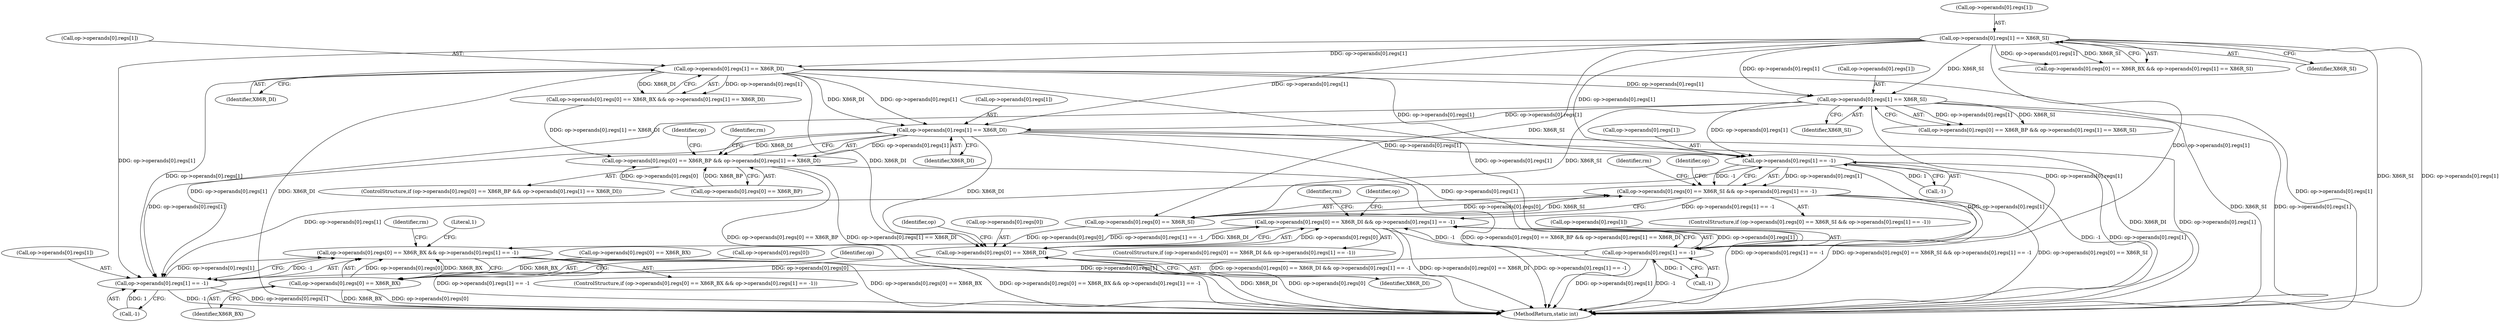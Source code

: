 digraph "0_radare2_f17bfd9f1da05f30f23a4dd05e9d2363e1406948@API" {
"1000839" [label="(Call,op->operands[0].regs[1] == X86R_DI)"];
"1000752" [label="(Call,op->operands[0].regs[1] == X86R_SI)"];
"1000781" [label="(Call,op->operands[0].regs[1] == X86R_DI)"];
"1000810" [label="(Call,op->operands[0].regs[1] == X86R_SI)"];
"1000827" [label="(Call,op->operands[0].regs[0] == X86R_BP && op->operands[0].regs[1] == X86R_DI)"];
"1000868" [label="(Call,op->operands[0].regs[1] == -1)"];
"1000856" [label="(Call,op->operands[0].regs[0] == X86R_SI && op->operands[0].regs[1] == -1)"];
"1000886" [label="(Call,op->operands[0].regs[0] == X86R_DI && op->operands[0].regs[1] == -1)"];
"1000916" [label="(Call,op->operands[0].regs[0] == X86R_BX && op->operands[0].regs[1] == -1)"];
"1000898" [label="(Call,op->operands[0].regs[1] == -1)"];
"1000928" [label="(Call,op->operands[0].regs[1] == -1)"];
"1000887" [label="(Call,op->operands[0].regs[0] == X86R_DI)"];
"1000917" [label="(Call,op->operands[0].regs[0] == X86R_BX)"];
"1000849" [label="(Identifier,X86R_DI)"];
"1000791" [label="(Identifier,X86R_DI)"];
"1000922" [label="(Identifier,op)"];
"1000770" [label="(Call,op->operands[0].regs[0] == X86R_BX)"];
"1003216" [label="(MethodReturn,static int)"];
"1000897" [label="(Identifier,X86R_DI)"];
"1000942" [label="(Identifier,rm)"];
"1000862" [label="(Identifier,op)"];
"1000938" [label="(Call,-1)"];
"1000857" [label="(Call,op->operands[0].regs[0] == X86R_SI)"];
"1000798" [label="(Call,op->operands[0].regs[0] == X86R_BP && op->operands[0].regs[1] == X86R_SI)"];
"1000828" [label="(Call,op->operands[0].regs[0] == X86R_BP)"];
"1000929" [label="(Call,op->operands[0].regs[1])"];
"1000903" [label="(Identifier,op)"];
"1000827" [label="(Call,op->operands[0].regs[0] == X86R_BP && op->operands[0].regs[1] == X86R_DI)"];
"1000810" [label="(Call,op->operands[0].regs[1] == X86R_SI)"];
"1000781" [label="(Call,op->operands[0].regs[1] == X86R_DI)"];
"1000868" [label="(Call,op->operands[0].regs[1] == -1)"];
"1000840" [label="(Call,op->operands[0].regs[1])"];
"1000752" [label="(Call,op->operands[0].regs[1] == X86R_SI)"];
"1000769" [label="(Call,op->operands[0].regs[0] == X86R_BX && op->operands[0].regs[1] == X86R_DI)"];
"1000856" [label="(Call,op->operands[0].regs[0] == X86R_SI && op->operands[0].regs[1] == -1)"];
"1000740" [label="(Call,op->operands[0].regs[0] == X86R_BX && op->operands[0].regs[1] == X86R_SI)"];
"1000898" [label="(Call,op->operands[0].regs[1] == -1)"];
"1000915" [label="(ControlStructure,if (op->operands[0].regs[0] == X86R_BX && op->operands[0].regs[1] == -1))"];
"1000839" [label="(Call,op->operands[0].regs[1] == X86R_DI)"];
"1000820" [label="(Identifier,X86R_SI)"];
"1000855" [label="(ControlStructure,if (op->operands[0].regs[0] == X86R_SI && op->operands[0].regs[1] == -1))"];
"1000918" [label="(Call,op->operands[0].regs[0])"];
"1000892" [label="(Identifier,op)"];
"1000888" [label="(Call,op->operands[0].regs[0])"];
"1000826" [label="(ControlStructure,if (op->operands[0].regs[0] == X86R_BP && op->operands[0].regs[1] == X86R_DI))"];
"1000782" [label="(Call,op->operands[0].regs[1])"];
"1000878" [label="(Call,-1)"];
"1000885" [label="(ControlStructure,if (op->operands[0].regs[0] == X86R_DI && op->operands[0].regs[1] == -1))"];
"1000917" [label="(Call,op->operands[0].regs[0] == X86R_BX)"];
"1000927" [label="(Identifier,X86R_BX)"];
"1000753" [label="(Call,op->operands[0].regs[1])"];
"1000882" [label="(Identifier,rm)"];
"1000852" [label="(Identifier,rm)"];
"1000948" [label="(Literal,1)"];
"1000869" [label="(Call,op->operands[0].regs[1])"];
"1000762" [label="(Identifier,X86R_SI)"];
"1000933" [label="(Identifier,op)"];
"1000928" [label="(Call,op->operands[0].regs[1] == -1)"];
"1000908" [label="(Call,-1)"];
"1000887" [label="(Call,op->operands[0].regs[0] == X86R_DI)"];
"1000886" [label="(Call,op->operands[0].regs[0] == X86R_DI && op->operands[0].regs[1] == -1)"];
"1000916" [label="(Call,op->operands[0].regs[0] == X86R_BX && op->operands[0].regs[1] == -1)"];
"1000912" [label="(Identifier,rm)"];
"1000899" [label="(Call,op->operands[0].regs[1])"];
"1000811" [label="(Call,op->operands[0].regs[1])"];
"1000839" -> "1000827"  [label="AST: "];
"1000839" -> "1000849"  [label="CFG: "];
"1000840" -> "1000839"  [label="AST: "];
"1000849" -> "1000839"  [label="AST: "];
"1000827" -> "1000839"  [label="CFG: "];
"1000839" -> "1003216"  [label="DDG: X86R_DI"];
"1000839" -> "1003216"  [label="DDG: op->operands[0].regs[1]"];
"1000839" -> "1000827"  [label="DDG: op->operands[0].regs[1]"];
"1000839" -> "1000827"  [label="DDG: X86R_DI"];
"1000752" -> "1000839"  [label="DDG: op->operands[0].regs[1]"];
"1000781" -> "1000839"  [label="DDG: op->operands[0].regs[1]"];
"1000781" -> "1000839"  [label="DDG: X86R_DI"];
"1000810" -> "1000839"  [label="DDG: op->operands[0].regs[1]"];
"1000839" -> "1000868"  [label="DDG: op->operands[0].regs[1]"];
"1000839" -> "1000887"  [label="DDG: X86R_DI"];
"1000839" -> "1000898"  [label="DDG: op->operands[0].regs[1]"];
"1000839" -> "1000928"  [label="DDG: op->operands[0].regs[1]"];
"1000752" -> "1000740"  [label="AST: "];
"1000752" -> "1000762"  [label="CFG: "];
"1000753" -> "1000752"  [label="AST: "];
"1000762" -> "1000752"  [label="AST: "];
"1000740" -> "1000752"  [label="CFG: "];
"1000752" -> "1003216"  [label="DDG: X86R_SI"];
"1000752" -> "1003216"  [label="DDG: op->operands[0].regs[1]"];
"1000752" -> "1000740"  [label="DDG: op->operands[0].regs[1]"];
"1000752" -> "1000740"  [label="DDG: X86R_SI"];
"1000752" -> "1000781"  [label="DDG: op->operands[0].regs[1]"];
"1000752" -> "1000810"  [label="DDG: op->operands[0].regs[1]"];
"1000752" -> "1000810"  [label="DDG: X86R_SI"];
"1000752" -> "1000857"  [label="DDG: X86R_SI"];
"1000752" -> "1000868"  [label="DDG: op->operands[0].regs[1]"];
"1000752" -> "1000898"  [label="DDG: op->operands[0].regs[1]"];
"1000752" -> "1000928"  [label="DDG: op->operands[0].regs[1]"];
"1000781" -> "1000769"  [label="AST: "];
"1000781" -> "1000791"  [label="CFG: "];
"1000782" -> "1000781"  [label="AST: "];
"1000791" -> "1000781"  [label="AST: "];
"1000769" -> "1000781"  [label="CFG: "];
"1000781" -> "1003216"  [label="DDG: X86R_DI"];
"1000781" -> "1003216"  [label="DDG: op->operands[0].regs[1]"];
"1000781" -> "1000769"  [label="DDG: op->operands[0].regs[1]"];
"1000781" -> "1000769"  [label="DDG: X86R_DI"];
"1000781" -> "1000810"  [label="DDG: op->operands[0].regs[1]"];
"1000781" -> "1000868"  [label="DDG: op->operands[0].regs[1]"];
"1000781" -> "1000887"  [label="DDG: X86R_DI"];
"1000781" -> "1000898"  [label="DDG: op->operands[0].regs[1]"];
"1000781" -> "1000928"  [label="DDG: op->operands[0].regs[1]"];
"1000810" -> "1000798"  [label="AST: "];
"1000810" -> "1000820"  [label="CFG: "];
"1000811" -> "1000810"  [label="AST: "];
"1000820" -> "1000810"  [label="AST: "];
"1000798" -> "1000810"  [label="CFG: "];
"1000810" -> "1003216"  [label="DDG: X86R_SI"];
"1000810" -> "1003216"  [label="DDG: op->operands[0].regs[1]"];
"1000810" -> "1000798"  [label="DDG: op->operands[0].regs[1]"];
"1000810" -> "1000798"  [label="DDG: X86R_SI"];
"1000810" -> "1000857"  [label="DDG: X86R_SI"];
"1000810" -> "1000868"  [label="DDG: op->operands[0].regs[1]"];
"1000810" -> "1000898"  [label="DDG: op->operands[0].regs[1]"];
"1000810" -> "1000928"  [label="DDG: op->operands[0].regs[1]"];
"1000827" -> "1000826"  [label="AST: "];
"1000827" -> "1000828"  [label="CFG: "];
"1000828" -> "1000827"  [label="AST: "];
"1000852" -> "1000827"  [label="CFG: "];
"1000862" -> "1000827"  [label="CFG: "];
"1000827" -> "1003216"  [label="DDG: op->operands[0].regs[0] == X86R_BP && op->operands[0].regs[1] == X86R_DI"];
"1000827" -> "1003216"  [label="DDG: op->operands[0].regs[0] == X86R_BP"];
"1000827" -> "1003216"  [label="DDG: op->operands[0].regs[1] == X86R_DI"];
"1000828" -> "1000827"  [label="DDG: op->operands[0].regs[0]"];
"1000828" -> "1000827"  [label="DDG: X86R_BP"];
"1000769" -> "1000827"  [label="DDG: op->operands[0].regs[1] == X86R_DI"];
"1000868" -> "1000856"  [label="AST: "];
"1000868" -> "1000878"  [label="CFG: "];
"1000869" -> "1000868"  [label="AST: "];
"1000878" -> "1000868"  [label="AST: "];
"1000856" -> "1000868"  [label="CFG: "];
"1000868" -> "1003216"  [label="DDG: -1"];
"1000868" -> "1003216"  [label="DDG: op->operands[0].regs[1]"];
"1000868" -> "1000856"  [label="DDG: op->operands[0].regs[1]"];
"1000868" -> "1000856"  [label="DDG: -1"];
"1000878" -> "1000868"  [label="DDG: 1"];
"1000868" -> "1000898"  [label="DDG: op->operands[0].regs[1]"];
"1000868" -> "1000928"  [label="DDG: op->operands[0].regs[1]"];
"1000856" -> "1000855"  [label="AST: "];
"1000856" -> "1000857"  [label="CFG: "];
"1000857" -> "1000856"  [label="AST: "];
"1000882" -> "1000856"  [label="CFG: "];
"1000892" -> "1000856"  [label="CFG: "];
"1000856" -> "1003216"  [label="DDG: op->operands[0].regs[0] == X86R_SI"];
"1000856" -> "1003216"  [label="DDG: op->operands[0].regs[1] == -1"];
"1000856" -> "1003216"  [label="DDG: op->operands[0].regs[0] == X86R_SI && op->operands[0].regs[1] == -1"];
"1000857" -> "1000856"  [label="DDG: op->operands[0].regs[0]"];
"1000857" -> "1000856"  [label="DDG: X86R_SI"];
"1000856" -> "1000886"  [label="DDG: op->operands[0].regs[1] == -1"];
"1000886" -> "1000885"  [label="AST: "];
"1000886" -> "1000887"  [label="CFG: "];
"1000886" -> "1000898"  [label="CFG: "];
"1000887" -> "1000886"  [label="AST: "];
"1000898" -> "1000886"  [label="AST: "];
"1000912" -> "1000886"  [label="CFG: "];
"1000922" -> "1000886"  [label="CFG: "];
"1000886" -> "1003216"  [label="DDG: op->operands[0].regs[0] == X86R_DI && op->operands[0].regs[1] == -1"];
"1000886" -> "1003216"  [label="DDG: op->operands[0].regs[0] == X86R_DI"];
"1000886" -> "1003216"  [label="DDG: op->operands[0].regs[1] == -1"];
"1000887" -> "1000886"  [label="DDG: op->operands[0].regs[0]"];
"1000887" -> "1000886"  [label="DDG: X86R_DI"];
"1000898" -> "1000886"  [label="DDG: op->operands[0].regs[1]"];
"1000898" -> "1000886"  [label="DDG: -1"];
"1000886" -> "1000916"  [label="DDG: op->operands[0].regs[1] == -1"];
"1000916" -> "1000915"  [label="AST: "];
"1000916" -> "1000917"  [label="CFG: "];
"1000916" -> "1000928"  [label="CFG: "];
"1000917" -> "1000916"  [label="AST: "];
"1000928" -> "1000916"  [label="AST: "];
"1000942" -> "1000916"  [label="CFG: "];
"1000948" -> "1000916"  [label="CFG: "];
"1000916" -> "1003216"  [label="DDG: op->operands[0].regs[0] == X86R_BX && op->operands[0].regs[1] == -1"];
"1000916" -> "1003216"  [label="DDG: op->operands[0].regs[1] == -1"];
"1000916" -> "1003216"  [label="DDG: op->operands[0].regs[0] == X86R_BX"];
"1000917" -> "1000916"  [label="DDG: op->operands[0].regs[0]"];
"1000917" -> "1000916"  [label="DDG: X86R_BX"];
"1000928" -> "1000916"  [label="DDG: op->operands[0].regs[1]"];
"1000928" -> "1000916"  [label="DDG: -1"];
"1000898" -> "1000908"  [label="CFG: "];
"1000899" -> "1000898"  [label="AST: "];
"1000908" -> "1000898"  [label="AST: "];
"1000898" -> "1003216"  [label="DDG: op->operands[0].regs[1]"];
"1000898" -> "1003216"  [label="DDG: -1"];
"1000908" -> "1000898"  [label="DDG: 1"];
"1000898" -> "1000928"  [label="DDG: op->operands[0].regs[1]"];
"1000928" -> "1000938"  [label="CFG: "];
"1000929" -> "1000928"  [label="AST: "];
"1000938" -> "1000928"  [label="AST: "];
"1000928" -> "1003216"  [label="DDG: -1"];
"1000928" -> "1003216"  [label="DDG: op->operands[0].regs[1]"];
"1000938" -> "1000928"  [label="DDG: 1"];
"1000887" -> "1000897"  [label="CFG: "];
"1000888" -> "1000887"  [label="AST: "];
"1000897" -> "1000887"  [label="AST: "];
"1000903" -> "1000887"  [label="CFG: "];
"1000887" -> "1003216"  [label="DDG: X86R_DI"];
"1000887" -> "1003216"  [label="DDG: op->operands[0].regs[0]"];
"1000857" -> "1000887"  [label="DDG: op->operands[0].regs[0]"];
"1000887" -> "1000917"  [label="DDG: op->operands[0].regs[0]"];
"1000917" -> "1000927"  [label="CFG: "];
"1000918" -> "1000917"  [label="AST: "];
"1000927" -> "1000917"  [label="AST: "];
"1000933" -> "1000917"  [label="CFG: "];
"1000917" -> "1003216"  [label="DDG: op->operands[0].regs[0]"];
"1000917" -> "1003216"  [label="DDG: X86R_BX"];
"1000770" -> "1000917"  [label="DDG: X86R_BX"];
}
